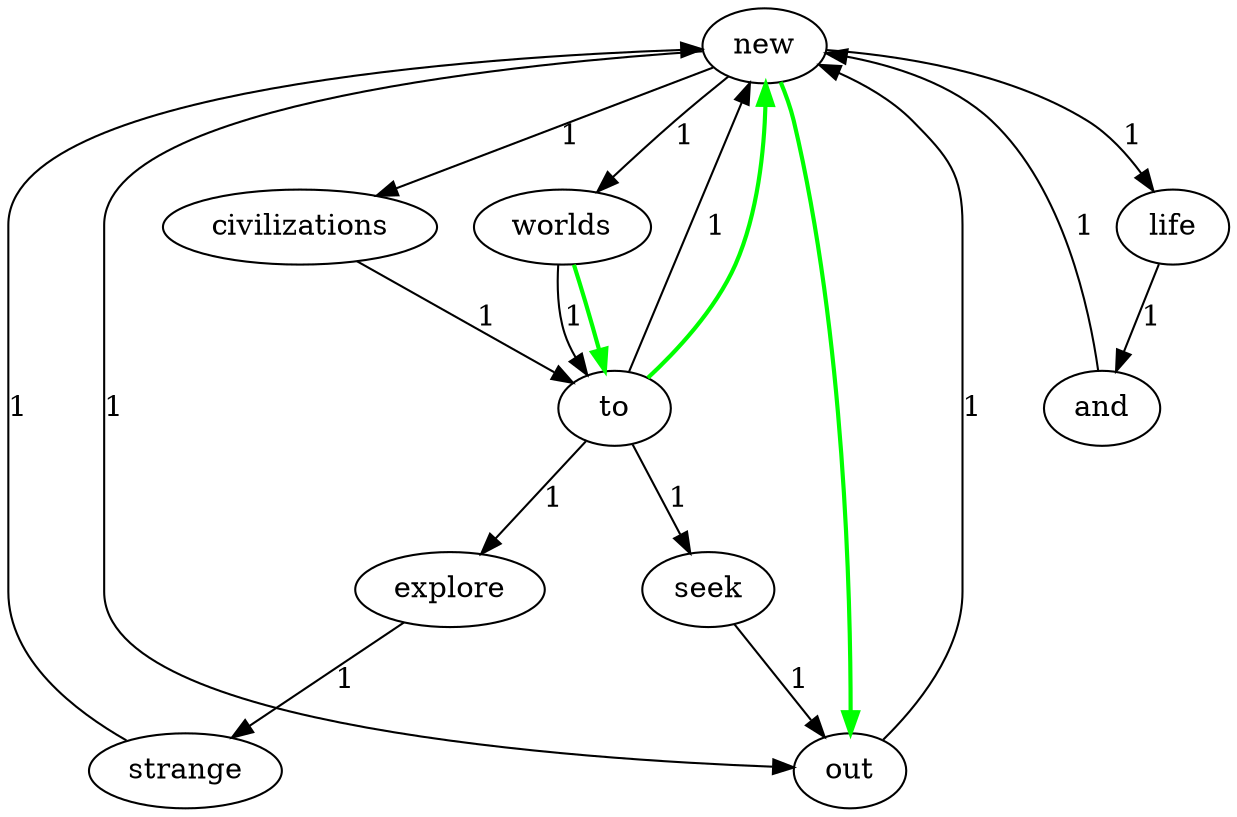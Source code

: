 digraph G {
  "new" -> "worlds" [label="1"];
  "new" -> "civilizations" [label="1"];
  "new" -> "life" [label="1"];
  "new" -> "out" [label="1"];
  "worlds" -> "to" [label="1"];
  "explore" -> "strange" [label="1"];
  "and" -> "new" [label="1"];
  "to" -> "new" [label="1"];
  "to" -> "explore" [label="1"];
  "to" -> "seek" [label="1"];
  "civilizations" -> "to" [label="1"];
  "seek" -> "out" [label="1"];
  "strange" -> "new" [label="1"];
  "life" -> "and" [label="1"];
  "out" -> "new" [label="1"];
  "worlds" -> "to" [color=green, penwidth=2.0];
  "to" -> "new" [color=green, penwidth=2.0];
  "new" -> "out" [color=green, penwidth=2.0];
}
